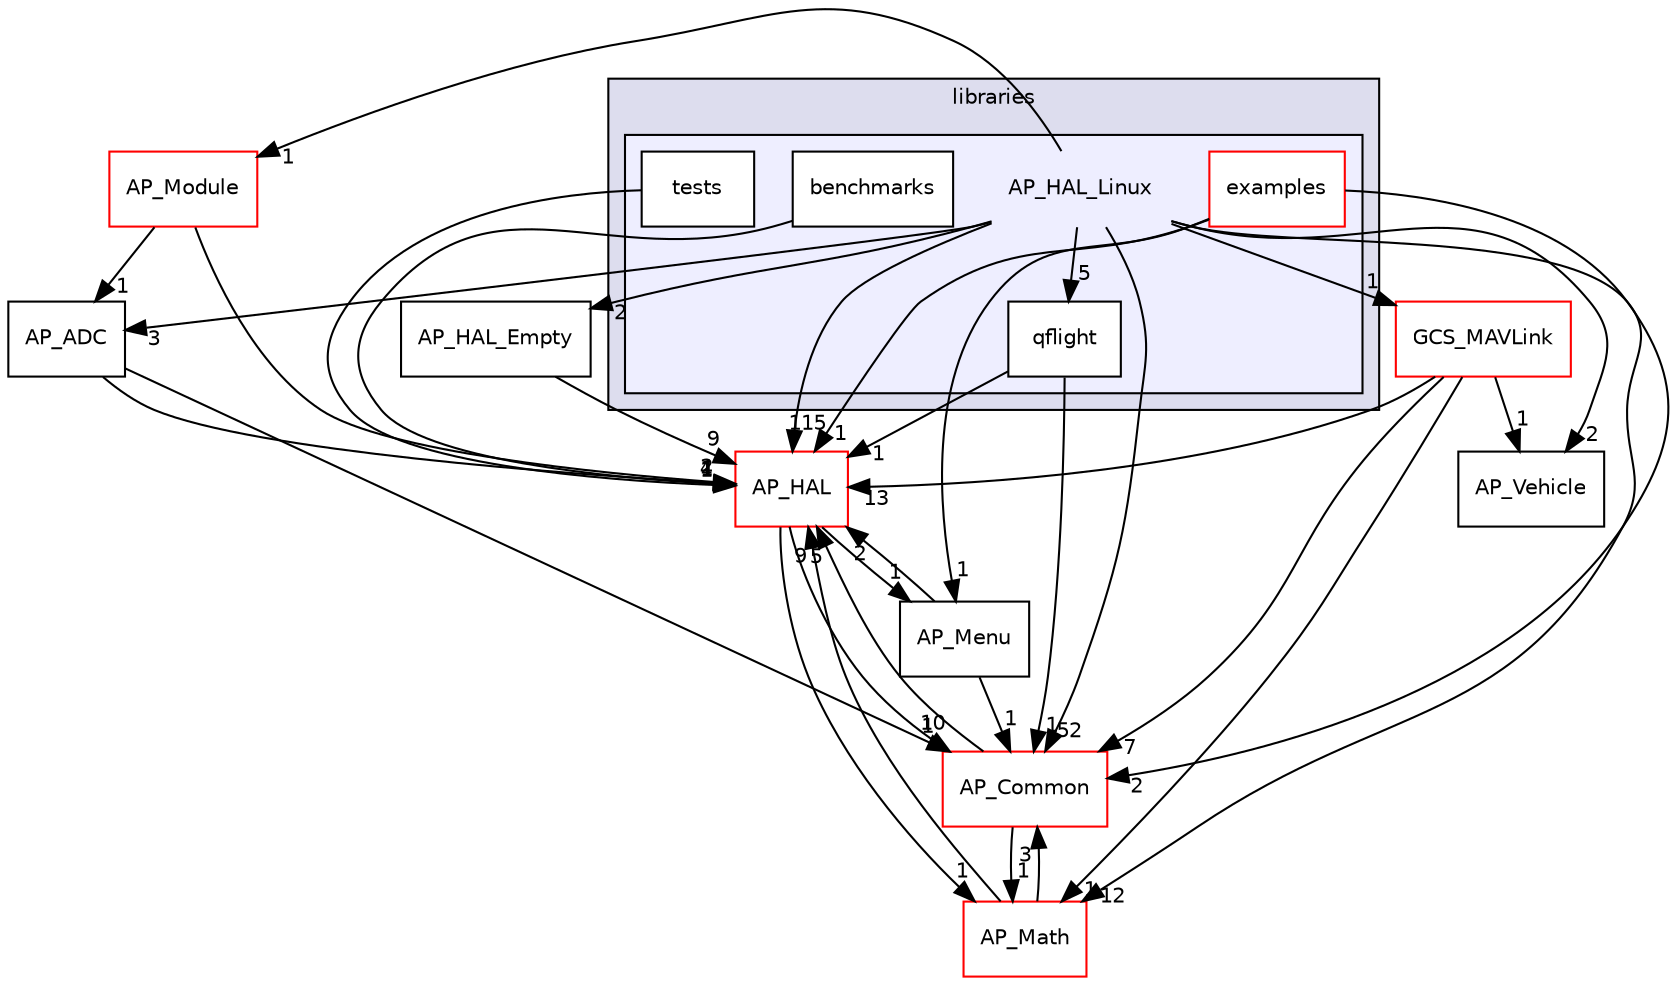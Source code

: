 digraph "libraries/AP_HAL_Linux" {
  compound=true
  node [ fontsize="10", fontname="Helvetica"];
  edge [ labelfontsize="10", labelfontname="Helvetica"];
  subgraph clusterdir_bc0718b08fb2015b8e59c47b2805f60c {
    graph [ bgcolor="#ddddee", pencolor="black", label="libraries" fontname="Helvetica", fontsize="10", URL="dir_bc0718b08fb2015b8e59c47b2805f60c.html"]
  subgraph clusterdir_8368ee2f250655722bce4ae7bccd6615 {
    graph [ bgcolor="#eeeeff", pencolor="black", label="" URL="dir_8368ee2f250655722bce4ae7bccd6615.html"];
    dir_8368ee2f250655722bce4ae7bccd6615 [shape=plaintext label="AP_HAL_Linux"];
    dir_dfeb00fb35f2d490ef57088eaeed4e7c [shape=box label="benchmarks" color="black" fillcolor="white" style="filled" URL="dir_dfeb00fb35f2d490ef57088eaeed4e7c.html"];
    dir_5f11d1e7179f0aa11ecb6172772740ed [shape=box label="examples" color="red" fillcolor="white" style="filled" URL="dir_5f11d1e7179f0aa11ecb6172772740ed.html"];
    dir_f8d031d6f103a71b4bef4dd3ed157352 [shape=box label="qflight" color="black" fillcolor="white" style="filled" URL="dir_f8d031d6f103a71b4bef4dd3ed157352.html"];
    dir_06218cf5c81093a4b22ebfd8376b11c9 [shape=box label="tests" color="black" fillcolor="white" style="filled" URL="dir_06218cf5c81093a4b22ebfd8376b11c9.html"];
  }
  }
  dir_605736780307584fc5a1e6c30e237454 [shape=box label="AP_Vehicle" URL="dir_605736780307584fc5a1e6c30e237454.html"];
  dir_5c7c13415f99a980aec00933a5499141 [shape=box label="AP_Menu" URL="dir_5c7c13415f99a980aec00933a5499141.html"];
  dir_be870cb78c6e1bc08f9e4388e1828b4d [shape=box label="GCS_MAVLink" fillcolor="white" style="filled" color="red" URL="dir_be870cb78c6e1bc08f9e4388e1828b4d.html"];
  dir_1cbc10423b2512b31103883361e0123b [shape=box label="AP_HAL" fillcolor="white" style="filled" color="red" URL="dir_1cbc10423b2512b31103883361e0123b.html"];
  dir_bf8ee6ade5f07d9282f3caa02f17a995 [shape=box label="AP_HAL_Empty" URL="dir_bf8ee6ade5f07d9282f3caa02f17a995.html"];
  dir_996e8670f125f81a54035ee10c7e09eb [shape=box label="AP_ADC" URL="dir_996e8670f125f81a54035ee10c7e09eb.html"];
  dir_93fb9127672489656ce87df72f6e986d [shape=box label="AP_Math" fillcolor="white" style="filled" color="red" URL="dir_93fb9127672489656ce87df72f6e986d.html"];
  dir_5286b764bdc2d9016729d1a53cf3fe75 [shape=box label="AP_Module" fillcolor="white" style="filled" color="red" URL="dir_5286b764bdc2d9016729d1a53cf3fe75.html"];
  dir_df3f4256615fd4197927a84a019a8bd8 [shape=box label="AP_Common" fillcolor="white" style="filled" color="red" URL="dir_df3f4256615fd4197927a84a019a8bd8.html"];
  dir_5c7c13415f99a980aec00933a5499141->dir_1cbc10423b2512b31103883361e0123b [headlabel="2", labeldistance=1.5 headhref="dir_000107_000057.html"];
  dir_5c7c13415f99a980aec00933a5499141->dir_df3f4256615fd4197927a84a019a8bd8 [headlabel="1", labeldistance=1.5 headhref="dir_000107_000036.html"];
  dir_06218cf5c81093a4b22ebfd8376b11c9->dir_1cbc10423b2512b31103883361e0123b [headlabel="1", labeldistance=1.5 headhref="dir_000082_000057.html"];
  dir_8368ee2f250655722bce4ae7bccd6615->dir_605736780307584fc5a1e6c30e237454 [headlabel="2", labeldistance=1.5 headhref="dir_000067_000162.html"];
  dir_8368ee2f250655722bce4ae7bccd6615->dir_be870cb78c6e1bc08f9e4388e1828b4d [headlabel="1", labeldistance=1.5 headhref="dir_000067_000179.html"];
  dir_8368ee2f250655722bce4ae7bccd6615->dir_f8d031d6f103a71b4bef4dd3ed157352 [headlabel="5", labeldistance=1.5 headhref="dir_000067_000081.html"];
  dir_8368ee2f250655722bce4ae7bccd6615->dir_1cbc10423b2512b31103883361e0123b [headlabel="115", labeldistance=1.5 headhref="dir_000067_000057.html"];
  dir_8368ee2f250655722bce4ae7bccd6615->dir_bf8ee6ade5f07d9282f3caa02f17a995 [headlabel="2", labeldistance=1.5 headhref="dir_000067_000058.html"];
  dir_8368ee2f250655722bce4ae7bccd6615->dir_996e8670f125f81a54035ee10c7e09eb [headlabel="3", labeldistance=1.5 headhref="dir_000067_000012.html"];
  dir_8368ee2f250655722bce4ae7bccd6615->dir_93fb9127672489656ce87df72f6e986d [headlabel="12", labeldistance=1.5 headhref="dir_000067_000098.html"];
  dir_8368ee2f250655722bce4ae7bccd6615->dir_5286b764bdc2d9016729d1a53cf3fe75 [headlabel="1", labeldistance=1.5 headhref="dir_000067_000111.html"];
  dir_8368ee2f250655722bce4ae7bccd6615->dir_df3f4256615fd4197927a84a019a8bd8 [headlabel="52", labeldistance=1.5 headhref="dir_000067_000036.html"];
  dir_be870cb78c6e1bc08f9e4388e1828b4d->dir_605736780307584fc5a1e6c30e237454 [headlabel="1", labeldistance=1.5 headhref="dir_000179_000162.html"];
  dir_be870cb78c6e1bc08f9e4388e1828b4d->dir_1cbc10423b2512b31103883361e0123b [headlabel="13", labeldistance=1.5 headhref="dir_000179_000057.html"];
  dir_be870cb78c6e1bc08f9e4388e1828b4d->dir_93fb9127672489656ce87df72f6e986d [headlabel="1", labeldistance=1.5 headhref="dir_000179_000098.html"];
  dir_be870cb78c6e1bc08f9e4388e1828b4d->dir_df3f4256615fd4197927a84a019a8bd8 [headlabel="7", labeldistance=1.5 headhref="dir_000179_000036.html"];
  dir_f8d031d6f103a71b4bef4dd3ed157352->dir_1cbc10423b2512b31103883361e0123b [headlabel="1", labeldistance=1.5 headhref="dir_000081_000057.html"];
  dir_f8d031d6f103a71b4bef4dd3ed157352->dir_df3f4256615fd4197927a84a019a8bd8 [headlabel="1", labeldistance=1.5 headhref="dir_000081_000036.html"];
  dir_1cbc10423b2512b31103883361e0123b->dir_5c7c13415f99a980aec00933a5499141 [headlabel="1", labeldistance=1.5 headhref="dir_000057_000107.html"];
  dir_1cbc10423b2512b31103883361e0123b->dir_93fb9127672489656ce87df72f6e986d [headlabel="1", labeldistance=1.5 headhref="dir_000057_000098.html"];
  dir_1cbc10423b2512b31103883361e0123b->dir_df3f4256615fd4197927a84a019a8bd8 [headlabel="10", labeldistance=1.5 headhref="dir_000057_000036.html"];
  dir_5f11d1e7179f0aa11ecb6172772740ed->dir_5c7c13415f99a980aec00933a5499141 [headlabel="1", labeldistance=1.5 headhref="dir_000078_000107.html"];
  dir_5f11d1e7179f0aa11ecb6172772740ed->dir_1cbc10423b2512b31103883361e0123b [headlabel="1", labeldistance=1.5 headhref="dir_000078_000057.html"];
  dir_5f11d1e7179f0aa11ecb6172772740ed->dir_df3f4256615fd4197927a84a019a8bd8 [headlabel="2", labeldistance=1.5 headhref="dir_000078_000036.html"];
  dir_dfeb00fb35f2d490ef57088eaeed4e7c->dir_1cbc10423b2512b31103883361e0123b [headlabel="1", labeldistance=1.5 headhref="dir_000077_000057.html"];
  dir_bf8ee6ade5f07d9282f3caa02f17a995->dir_1cbc10423b2512b31103883361e0123b [headlabel="9", labeldistance=1.5 headhref="dir_000058_000057.html"];
  dir_996e8670f125f81a54035ee10c7e09eb->dir_1cbc10423b2512b31103883361e0123b [headlabel="4", labeldistance=1.5 headhref="dir_000012_000057.html"];
  dir_996e8670f125f81a54035ee10c7e09eb->dir_df3f4256615fd4197927a84a019a8bd8 [headlabel="1", labeldistance=1.5 headhref="dir_000012_000036.html"];
  dir_5286b764bdc2d9016729d1a53cf3fe75->dir_1cbc10423b2512b31103883361e0123b [headlabel="2", labeldistance=1.5 headhref="dir_000111_000057.html"];
  dir_5286b764bdc2d9016729d1a53cf3fe75->dir_996e8670f125f81a54035ee10c7e09eb [headlabel="1", labeldistance=1.5 headhref="dir_000111_000012.html"];
  dir_93fb9127672489656ce87df72f6e986d->dir_1cbc10423b2512b31103883361e0123b [headlabel="9", labeldistance=1.5 headhref="dir_000098_000057.html"];
  dir_93fb9127672489656ce87df72f6e986d->dir_df3f4256615fd4197927a84a019a8bd8 [headlabel="3", labeldistance=1.5 headhref="dir_000098_000036.html"];
  dir_df3f4256615fd4197927a84a019a8bd8->dir_1cbc10423b2512b31103883361e0123b [headlabel="5", labeldistance=1.5 headhref="dir_000036_000057.html"];
  dir_df3f4256615fd4197927a84a019a8bd8->dir_93fb9127672489656ce87df72f6e986d [headlabel="1", labeldistance=1.5 headhref="dir_000036_000098.html"];
}
